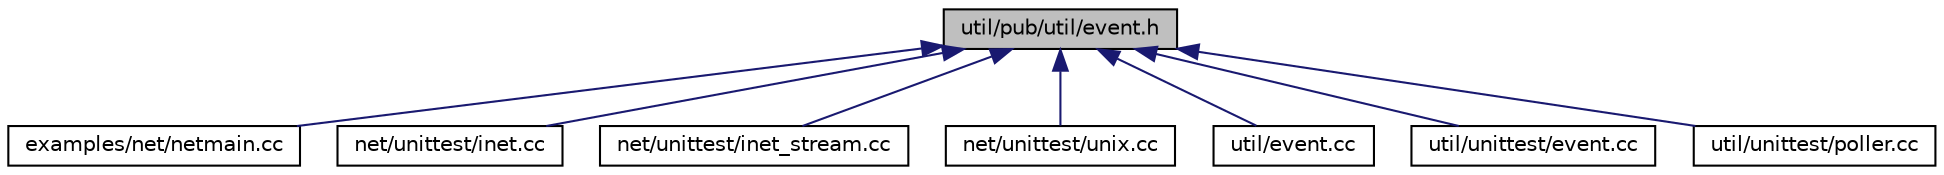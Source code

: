 digraph "util/pub/util/event.h"
{
 // LATEX_PDF_SIZE
  edge [fontname="Helvetica",fontsize="10",labelfontname="Helvetica",labelfontsize="10"];
  node [fontname="Helvetica",fontsize="10",shape=record];
  Node1 [label="util/pub/util/event.h",height=0.2,width=0.4,color="black", fillcolor="grey75", style="filled", fontcolor="black",tooltip="Signaling kernel event counter."];
  Node1 -> Node2 [dir="back",color="midnightblue",fontsize="10",style="solid",fontname="Helvetica"];
  Node2 [label="examples/net/netmain.cc",height=0.2,width=0.4,color="black", fillcolor="white", style="filled",URL="$de/d77/netmain_8cc.html",tooltip="Networking example."];
  Node1 -> Node3 [dir="back",color="midnightblue",fontsize="10",style="solid",fontname="Helvetica"];
  Node3 [label="net/unittest/inet.cc",height=0.2,width=0.4,color="black", fillcolor="white", style="filled",URL="$dd/d8d/unittest_2inet_8cc.html",tooltip="Tests for Internet tcp and udp networking sockets."];
  Node1 -> Node4 [dir="back",color="midnightblue",fontsize="10",style="solid",fontname="Helvetica"];
  Node4 [label="net/unittest/inet_stream.cc",height=0.2,width=0.4,color="black", fillcolor="white", style="filled",URL="$d0/d3a/inet__stream_8cc.html",tooltip="Tests for Internet tcp and udp networking streams."];
  Node1 -> Node5 [dir="back",color="midnightblue",fontsize="10",style="solid",fontname="Helvetica"];
  Node5 [label="net/unittest/unix.cc",height=0.2,width=0.4,color="black", fillcolor="white", style="filled",URL="$db/dc1/unittest_2unix_8cc.html",tooltip="Tests for Unix domain tcp and udp networking."];
  Node1 -> Node6 [dir="back",color="midnightblue",fontsize="10",style="solid",fontname="Helvetica"];
  Node6 [label="util/event.cc",height=0.2,width=0.4,color="black", fillcolor="white", style="filled",URL="$d0/d1c/event_8cc.html",tooltip="Signaling kernel event counter implementation"];
  Node1 -> Node7 [dir="back",color="midnightblue",fontsize="10",style="solid",fontname="Helvetica"];
  Node7 [label="util/unittest/event.cc",height=0.2,width=0.4,color="black", fillcolor="white", style="filled",URL="$d2/dca/unittest_2event_8cc.html",tooltip="Tests for Signaling kernel event counter."];
  Node1 -> Node8 [dir="back",color="midnightblue",fontsize="10",style="solid",fontname="Helvetica"];
  Node8 [label="util/unittest/poller.cc",height=0.2,width=0.4,color="black", fillcolor="white", style="filled",URL="$d8/d32/unittest_2poller_8cc.html",tooltip="Tests for Kernel file descriptor event notification poller."];
}
